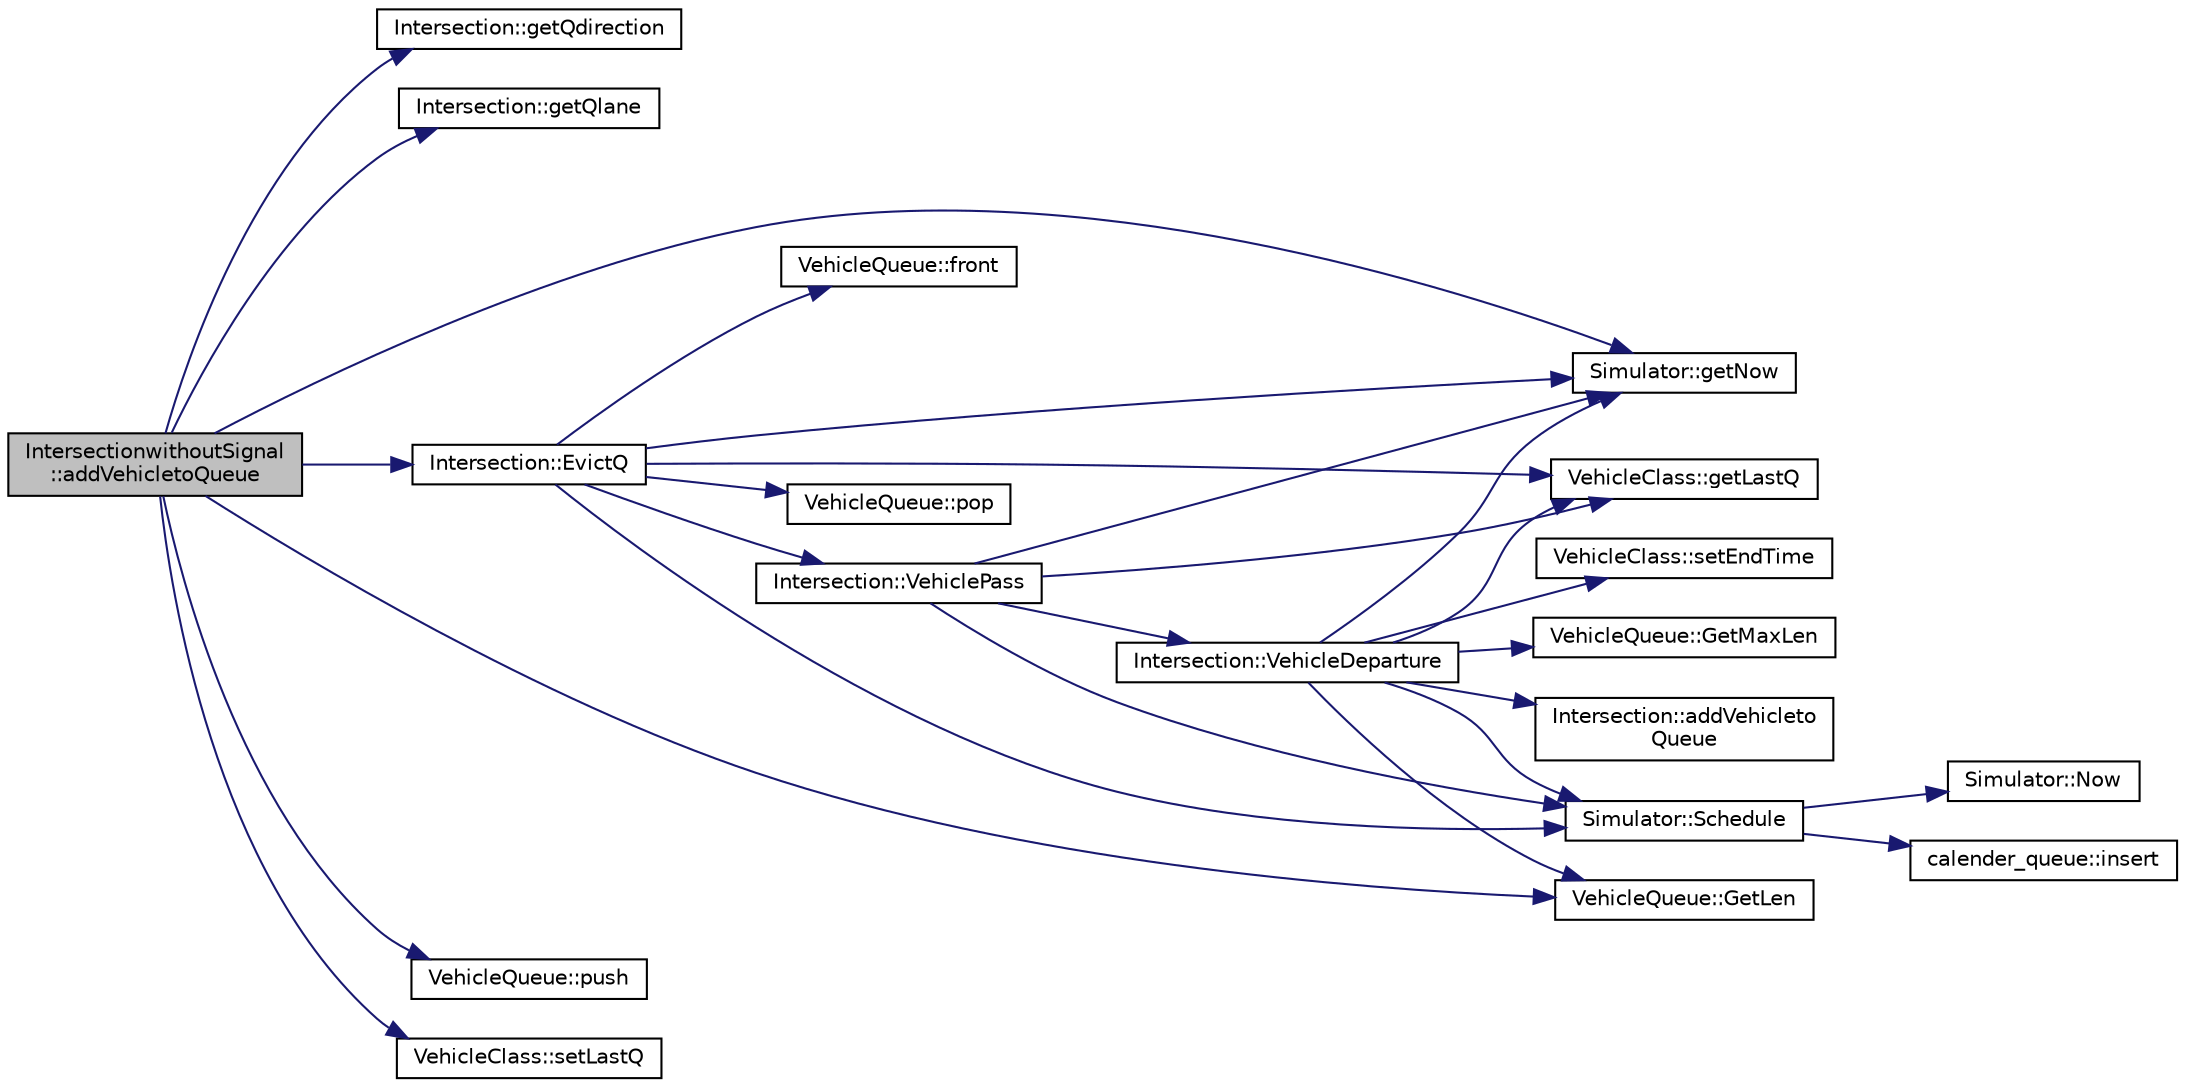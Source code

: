 digraph "IntersectionwithoutSignal::addVehicletoQueue"
{
  edge [fontname="Helvetica",fontsize="10",labelfontname="Helvetica",labelfontsize="10"];
  node [fontname="Helvetica",fontsize="10",shape=record];
  rankdir="LR";
  Node1 [label="IntersectionwithoutSignal\l::addVehicletoQueue",height=0.2,width=0.4,color="black", fillcolor="grey75", style="filled" fontcolor="black"];
  Node1 -> Node2 [color="midnightblue",fontsize="10",style="solid",fontname="Helvetica"];
  Node2 [label="Intersection::getQdirection",height=0.2,width=0.4,color="black", fillcolor="white", style="filled",URL="$class_intersection.html#a9304a1e23bdcc495ff95c5195b81d947"];
  Node1 -> Node3 [color="midnightblue",fontsize="10",style="solid",fontname="Helvetica"];
  Node3 [label="Intersection::getQlane",height=0.2,width=0.4,color="black", fillcolor="white", style="filled",URL="$class_intersection.html#a2f76abb6014473396954bcaa0db18e7e"];
  Node1 -> Node4 [color="midnightblue",fontsize="10",style="solid",fontname="Helvetica"];
  Node4 [label="Simulator::getNow",height=0.2,width=0.4,color="black", fillcolor="white", style="filled",URL="$class_simulator.html#a7fe5c584b3fc3f93f5b13e882ca27009"];
  Node1 -> Node5 [color="midnightblue",fontsize="10",style="solid",fontname="Helvetica"];
  Node5 [label="VehicleQueue::push",height=0.2,width=0.4,color="black", fillcolor="white", style="filled",URL="$class_vehicle_queue.html#a71dfef194e7e2cbfdca2b724d66301b8"];
  Node1 -> Node6 [color="midnightblue",fontsize="10",style="solid",fontname="Helvetica"];
  Node6 [label="VehicleClass::setLastQ",height=0.2,width=0.4,color="black", fillcolor="white", style="filled",URL="$class_vehicle_class.html#af0e593cd2608561e6596ae61bbc0b62f"];
  Node1 -> Node7 [color="midnightblue",fontsize="10",style="solid",fontname="Helvetica"];
  Node7 [label="VehicleQueue::GetLen",height=0.2,width=0.4,color="black", fillcolor="white", style="filled",URL="$class_vehicle_queue.html#ae443ecfa4227dbb5094f1bd33e77abb0"];
  Node1 -> Node8 [color="midnightblue",fontsize="10",style="solid",fontname="Helvetica"];
  Node8 [label="Intersection::EvictQ",height=0.2,width=0.4,color="black", fillcolor="white", style="filled",URL="$class_intersection.html#ab6a6b34e31effdf156c39dabf523e5e8"];
  Node8 -> Node9 [color="midnightblue",fontsize="10",style="solid",fontname="Helvetica"];
  Node9 [label="VehicleQueue::front",height=0.2,width=0.4,color="black", fillcolor="white", style="filled",URL="$class_vehicle_queue.html#aff7fef0dc6401e38a26bc34ee0e78f2a"];
  Node8 -> Node4 [color="midnightblue",fontsize="10",style="solid",fontname="Helvetica"];
  Node8 -> Node10 [color="midnightblue",fontsize="10",style="solid",fontname="Helvetica"];
  Node10 [label="Simulator::Schedule",height=0.2,width=0.4,color="black", fillcolor="white", style="filled",URL="$class_simulator.html#ae9f1c5a28f2fc0d42ccead5d7d2a642d"];
  Node10 -> Node11 [color="midnightblue",fontsize="10",style="solid",fontname="Helvetica"];
  Node11 [label="Simulator::Now",height=0.2,width=0.4,color="black", fillcolor="white", style="filled",URL="$class_simulator.html#a4a9507b155c22a9c5f119abb2d2d6fc1"];
  Node10 -> Node12 [color="midnightblue",fontsize="10",style="solid",fontname="Helvetica"];
  Node12 [label="calender_queue::insert",height=0.2,width=0.4,color="black", fillcolor="white", style="filled",URL="$classcalender__queue.html#a9908e97c05434b58fca91d5327cf479b"];
  Node8 -> Node13 [color="midnightblue",fontsize="10",style="solid",fontname="Helvetica"];
  Node13 [label="Intersection::VehiclePass",height=0.2,width=0.4,color="black", fillcolor="white", style="filled",URL="$class_intersection.html#afe2e42381c4cf467fca7d2217d92524c"];
  Node13 -> Node4 [color="midnightblue",fontsize="10",style="solid",fontname="Helvetica"];
  Node13 -> Node10 [color="midnightblue",fontsize="10",style="solid",fontname="Helvetica"];
  Node13 -> Node14 [color="midnightblue",fontsize="10",style="solid",fontname="Helvetica"];
  Node14 [label="Intersection::VehicleDeparture",height=0.2,width=0.4,color="black", fillcolor="white", style="filled",URL="$class_intersection.html#a358151a5ef4dd58dd42a6444c7e9bfc9"];
  Node14 -> Node4 [color="midnightblue",fontsize="10",style="solid",fontname="Helvetica"];
  Node14 -> Node15 [color="midnightblue",fontsize="10",style="solid",fontname="Helvetica"];
  Node15 [label="VehicleClass::getLastQ",height=0.2,width=0.4,color="black", fillcolor="white", style="filled",URL="$class_vehicle_class.html#a2d35acee350ca16bbadd8ff048956351"];
  Node14 -> Node16 [color="midnightblue",fontsize="10",style="solid",fontname="Helvetica"];
  Node16 [label="VehicleClass::setEndTime",height=0.2,width=0.4,color="black", fillcolor="white", style="filled",URL="$class_vehicle_class.html#a127372b94980fa045c648af412856fd5"];
  Node14 -> Node10 [color="midnightblue",fontsize="10",style="solid",fontname="Helvetica"];
  Node14 -> Node7 [color="midnightblue",fontsize="10",style="solid",fontname="Helvetica"];
  Node14 -> Node17 [color="midnightblue",fontsize="10",style="solid",fontname="Helvetica"];
  Node17 [label="VehicleQueue::GetMaxLen",height=0.2,width=0.4,color="black", fillcolor="white", style="filled",URL="$class_vehicle_queue.html#a4d5dc7f4ee55be52e781b252e6260ba1"];
  Node14 -> Node18 [color="midnightblue",fontsize="10",style="solid",fontname="Helvetica"];
  Node18 [label="Intersection::addVehicleto\lQueue",height=0.2,width=0.4,color="black", fillcolor="white", style="filled",URL="$class_intersection.html#a6e55e3add20e9d49e5751ccf47832c12"];
  Node13 -> Node15 [color="midnightblue",fontsize="10",style="solid",fontname="Helvetica"];
  Node8 -> Node15 [color="midnightblue",fontsize="10",style="solid",fontname="Helvetica"];
  Node8 -> Node19 [color="midnightblue",fontsize="10",style="solid",fontname="Helvetica"];
  Node19 [label="VehicleQueue::pop",height=0.2,width=0.4,color="black", fillcolor="white", style="filled",URL="$class_vehicle_queue.html#ad4f16ccf1a5990172e28b7782051b50a"];
}
